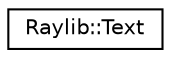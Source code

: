 digraph "Graphical Class Hierarchy"
{
 // LATEX_PDF_SIZE
  edge [fontname="Helvetica",fontsize="10",labelfontname="Helvetica",labelfontsize="10"];
  node [fontname="Helvetica",fontsize="10",shape=record];
  rankdir="LR";
  Node0 [label="Raylib::Text",height=0.2,width=0.4,color="black", fillcolor="white", style="filled",URL="$class_raylib_1_1_text.html",tooltip=" "];
}
